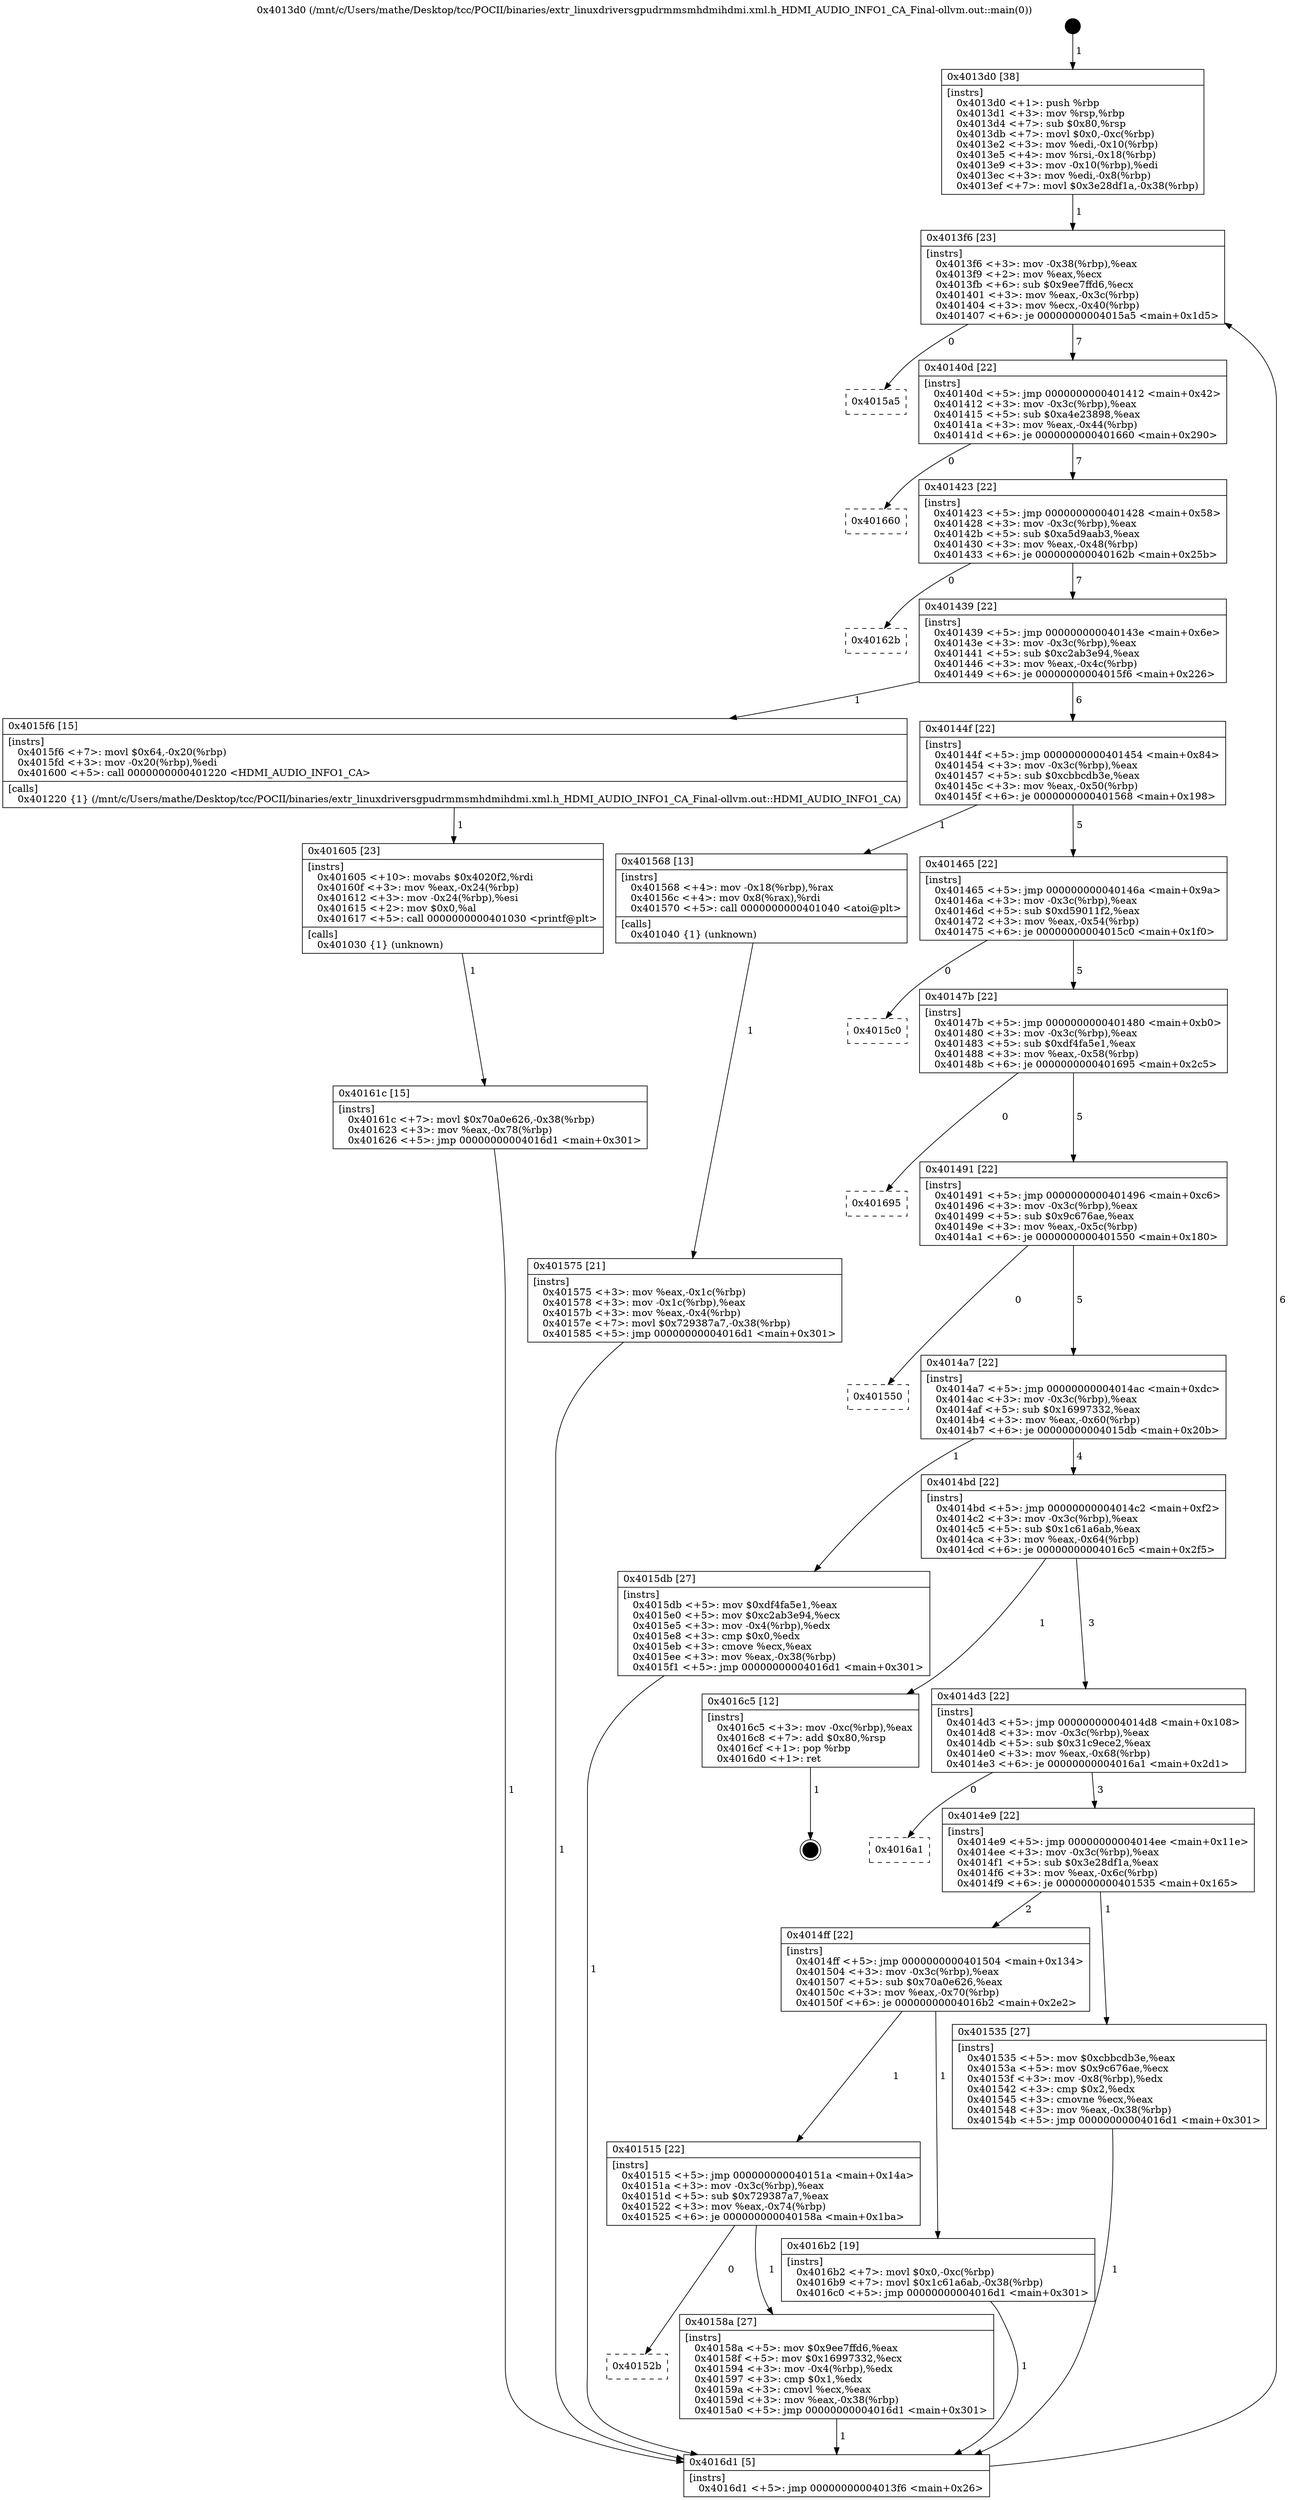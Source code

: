 digraph "0x4013d0" {
  label = "0x4013d0 (/mnt/c/Users/mathe/Desktop/tcc/POCII/binaries/extr_linuxdriversgpudrmmsmhdmihdmi.xml.h_HDMI_AUDIO_INFO1_CA_Final-ollvm.out::main(0))"
  labelloc = "t"
  node[shape=record]

  Entry [label="",width=0.3,height=0.3,shape=circle,fillcolor=black,style=filled]
  "0x4013f6" [label="{
     0x4013f6 [23]\l
     | [instrs]\l
     &nbsp;&nbsp;0x4013f6 \<+3\>: mov -0x38(%rbp),%eax\l
     &nbsp;&nbsp;0x4013f9 \<+2\>: mov %eax,%ecx\l
     &nbsp;&nbsp;0x4013fb \<+6\>: sub $0x9ee7ffd6,%ecx\l
     &nbsp;&nbsp;0x401401 \<+3\>: mov %eax,-0x3c(%rbp)\l
     &nbsp;&nbsp;0x401404 \<+3\>: mov %ecx,-0x40(%rbp)\l
     &nbsp;&nbsp;0x401407 \<+6\>: je 00000000004015a5 \<main+0x1d5\>\l
  }"]
  "0x4015a5" [label="{
     0x4015a5\l
  }", style=dashed]
  "0x40140d" [label="{
     0x40140d [22]\l
     | [instrs]\l
     &nbsp;&nbsp;0x40140d \<+5\>: jmp 0000000000401412 \<main+0x42\>\l
     &nbsp;&nbsp;0x401412 \<+3\>: mov -0x3c(%rbp),%eax\l
     &nbsp;&nbsp;0x401415 \<+5\>: sub $0xa4e23898,%eax\l
     &nbsp;&nbsp;0x40141a \<+3\>: mov %eax,-0x44(%rbp)\l
     &nbsp;&nbsp;0x40141d \<+6\>: je 0000000000401660 \<main+0x290\>\l
  }"]
  Exit [label="",width=0.3,height=0.3,shape=circle,fillcolor=black,style=filled,peripheries=2]
  "0x401660" [label="{
     0x401660\l
  }", style=dashed]
  "0x401423" [label="{
     0x401423 [22]\l
     | [instrs]\l
     &nbsp;&nbsp;0x401423 \<+5\>: jmp 0000000000401428 \<main+0x58\>\l
     &nbsp;&nbsp;0x401428 \<+3\>: mov -0x3c(%rbp),%eax\l
     &nbsp;&nbsp;0x40142b \<+5\>: sub $0xa5d9aab3,%eax\l
     &nbsp;&nbsp;0x401430 \<+3\>: mov %eax,-0x48(%rbp)\l
     &nbsp;&nbsp;0x401433 \<+6\>: je 000000000040162b \<main+0x25b\>\l
  }"]
  "0x40161c" [label="{
     0x40161c [15]\l
     | [instrs]\l
     &nbsp;&nbsp;0x40161c \<+7\>: movl $0x70a0e626,-0x38(%rbp)\l
     &nbsp;&nbsp;0x401623 \<+3\>: mov %eax,-0x78(%rbp)\l
     &nbsp;&nbsp;0x401626 \<+5\>: jmp 00000000004016d1 \<main+0x301\>\l
  }"]
  "0x40162b" [label="{
     0x40162b\l
  }", style=dashed]
  "0x401439" [label="{
     0x401439 [22]\l
     | [instrs]\l
     &nbsp;&nbsp;0x401439 \<+5\>: jmp 000000000040143e \<main+0x6e\>\l
     &nbsp;&nbsp;0x40143e \<+3\>: mov -0x3c(%rbp),%eax\l
     &nbsp;&nbsp;0x401441 \<+5\>: sub $0xc2ab3e94,%eax\l
     &nbsp;&nbsp;0x401446 \<+3\>: mov %eax,-0x4c(%rbp)\l
     &nbsp;&nbsp;0x401449 \<+6\>: je 00000000004015f6 \<main+0x226\>\l
  }"]
  "0x401605" [label="{
     0x401605 [23]\l
     | [instrs]\l
     &nbsp;&nbsp;0x401605 \<+10\>: movabs $0x4020f2,%rdi\l
     &nbsp;&nbsp;0x40160f \<+3\>: mov %eax,-0x24(%rbp)\l
     &nbsp;&nbsp;0x401612 \<+3\>: mov -0x24(%rbp),%esi\l
     &nbsp;&nbsp;0x401615 \<+2\>: mov $0x0,%al\l
     &nbsp;&nbsp;0x401617 \<+5\>: call 0000000000401030 \<printf@plt\>\l
     | [calls]\l
     &nbsp;&nbsp;0x401030 \{1\} (unknown)\l
  }"]
  "0x4015f6" [label="{
     0x4015f6 [15]\l
     | [instrs]\l
     &nbsp;&nbsp;0x4015f6 \<+7\>: movl $0x64,-0x20(%rbp)\l
     &nbsp;&nbsp;0x4015fd \<+3\>: mov -0x20(%rbp),%edi\l
     &nbsp;&nbsp;0x401600 \<+5\>: call 0000000000401220 \<HDMI_AUDIO_INFO1_CA\>\l
     | [calls]\l
     &nbsp;&nbsp;0x401220 \{1\} (/mnt/c/Users/mathe/Desktop/tcc/POCII/binaries/extr_linuxdriversgpudrmmsmhdmihdmi.xml.h_HDMI_AUDIO_INFO1_CA_Final-ollvm.out::HDMI_AUDIO_INFO1_CA)\l
  }"]
  "0x40144f" [label="{
     0x40144f [22]\l
     | [instrs]\l
     &nbsp;&nbsp;0x40144f \<+5\>: jmp 0000000000401454 \<main+0x84\>\l
     &nbsp;&nbsp;0x401454 \<+3\>: mov -0x3c(%rbp),%eax\l
     &nbsp;&nbsp;0x401457 \<+5\>: sub $0xcbbcdb3e,%eax\l
     &nbsp;&nbsp;0x40145c \<+3\>: mov %eax,-0x50(%rbp)\l
     &nbsp;&nbsp;0x40145f \<+6\>: je 0000000000401568 \<main+0x198\>\l
  }"]
  "0x40152b" [label="{
     0x40152b\l
  }", style=dashed]
  "0x401568" [label="{
     0x401568 [13]\l
     | [instrs]\l
     &nbsp;&nbsp;0x401568 \<+4\>: mov -0x18(%rbp),%rax\l
     &nbsp;&nbsp;0x40156c \<+4\>: mov 0x8(%rax),%rdi\l
     &nbsp;&nbsp;0x401570 \<+5\>: call 0000000000401040 \<atoi@plt\>\l
     | [calls]\l
     &nbsp;&nbsp;0x401040 \{1\} (unknown)\l
  }"]
  "0x401465" [label="{
     0x401465 [22]\l
     | [instrs]\l
     &nbsp;&nbsp;0x401465 \<+5\>: jmp 000000000040146a \<main+0x9a\>\l
     &nbsp;&nbsp;0x40146a \<+3\>: mov -0x3c(%rbp),%eax\l
     &nbsp;&nbsp;0x40146d \<+5\>: sub $0xd59011f2,%eax\l
     &nbsp;&nbsp;0x401472 \<+3\>: mov %eax,-0x54(%rbp)\l
     &nbsp;&nbsp;0x401475 \<+6\>: je 00000000004015c0 \<main+0x1f0\>\l
  }"]
  "0x40158a" [label="{
     0x40158a [27]\l
     | [instrs]\l
     &nbsp;&nbsp;0x40158a \<+5\>: mov $0x9ee7ffd6,%eax\l
     &nbsp;&nbsp;0x40158f \<+5\>: mov $0x16997332,%ecx\l
     &nbsp;&nbsp;0x401594 \<+3\>: mov -0x4(%rbp),%edx\l
     &nbsp;&nbsp;0x401597 \<+3\>: cmp $0x1,%edx\l
     &nbsp;&nbsp;0x40159a \<+3\>: cmovl %ecx,%eax\l
     &nbsp;&nbsp;0x40159d \<+3\>: mov %eax,-0x38(%rbp)\l
     &nbsp;&nbsp;0x4015a0 \<+5\>: jmp 00000000004016d1 \<main+0x301\>\l
  }"]
  "0x4015c0" [label="{
     0x4015c0\l
  }", style=dashed]
  "0x40147b" [label="{
     0x40147b [22]\l
     | [instrs]\l
     &nbsp;&nbsp;0x40147b \<+5\>: jmp 0000000000401480 \<main+0xb0\>\l
     &nbsp;&nbsp;0x401480 \<+3\>: mov -0x3c(%rbp),%eax\l
     &nbsp;&nbsp;0x401483 \<+5\>: sub $0xdf4fa5e1,%eax\l
     &nbsp;&nbsp;0x401488 \<+3\>: mov %eax,-0x58(%rbp)\l
     &nbsp;&nbsp;0x40148b \<+6\>: je 0000000000401695 \<main+0x2c5\>\l
  }"]
  "0x401515" [label="{
     0x401515 [22]\l
     | [instrs]\l
     &nbsp;&nbsp;0x401515 \<+5\>: jmp 000000000040151a \<main+0x14a\>\l
     &nbsp;&nbsp;0x40151a \<+3\>: mov -0x3c(%rbp),%eax\l
     &nbsp;&nbsp;0x40151d \<+5\>: sub $0x729387a7,%eax\l
     &nbsp;&nbsp;0x401522 \<+3\>: mov %eax,-0x74(%rbp)\l
     &nbsp;&nbsp;0x401525 \<+6\>: je 000000000040158a \<main+0x1ba\>\l
  }"]
  "0x401695" [label="{
     0x401695\l
  }", style=dashed]
  "0x401491" [label="{
     0x401491 [22]\l
     | [instrs]\l
     &nbsp;&nbsp;0x401491 \<+5\>: jmp 0000000000401496 \<main+0xc6\>\l
     &nbsp;&nbsp;0x401496 \<+3\>: mov -0x3c(%rbp),%eax\l
     &nbsp;&nbsp;0x401499 \<+5\>: sub $0x9c676ae,%eax\l
     &nbsp;&nbsp;0x40149e \<+3\>: mov %eax,-0x5c(%rbp)\l
     &nbsp;&nbsp;0x4014a1 \<+6\>: je 0000000000401550 \<main+0x180\>\l
  }"]
  "0x4016b2" [label="{
     0x4016b2 [19]\l
     | [instrs]\l
     &nbsp;&nbsp;0x4016b2 \<+7\>: movl $0x0,-0xc(%rbp)\l
     &nbsp;&nbsp;0x4016b9 \<+7\>: movl $0x1c61a6ab,-0x38(%rbp)\l
     &nbsp;&nbsp;0x4016c0 \<+5\>: jmp 00000000004016d1 \<main+0x301\>\l
  }"]
  "0x401550" [label="{
     0x401550\l
  }", style=dashed]
  "0x4014a7" [label="{
     0x4014a7 [22]\l
     | [instrs]\l
     &nbsp;&nbsp;0x4014a7 \<+5\>: jmp 00000000004014ac \<main+0xdc\>\l
     &nbsp;&nbsp;0x4014ac \<+3\>: mov -0x3c(%rbp),%eax\l
     &nbsp;&nbsp;0x4014af \<+5\>: sub $0x16997332,%eax\l
     &nbsp;&nbsp;0x4014b4 \<+3\>: mov %eax,-0x60(%rbp)\l
     &nbsp;&nbsp;0x4014b7 \<+6\>: je 00000000004015db \<main+0x20b\>\l
  }"]
  "0x401575" [label="{
     0x401575 [21]\l
     | [instrs]\l
     &nbsp;&nbsp;0x401575 \<+3\>: mov %eax,-0x1c(%rbp)\l
     &nbsp;&nbsp;0x401578 \<+3\>: mov -0x1c(%rbp),%eax\l
     &nbsp;&nbsp;0x40157b \<+3\>: mov %eax,-0x4(%rbp)\l
     &nbsp;&nbsp;0x40157e \<+7\>: movl $0x729387a7,-0x38(%rbp)\l
     &nbsp;&nbsp;0x401585 \<+5\>: jmp 00000000004016d1 \<main+0x301\>\l
  }"]
  "0x4015db" [label="{
     0x4015db [27]\l
     | [instrs]\l
     &nbsp;&nbsp;0x4015db \<+5\>: mov $0xdf4fa5e1,%eax\l
     &nbsp;&nbsp;0x4015e0 \<+5\>: mov $0xc2ab3e94,%ecx\l
     &nbsp;&nbsp;0x4015e5 \<+3\>: mov -0x4(%rbp),%edx\l
     &nbsp;&nbsp;0x4015e8 \<+3\>: cmp $0x0,%edx\l
     &nbsp;&nbsp;0x4015eb \<+3\>: cmove %ecx,%eax\l
     &nbsp;&nbsp;0x4015ee \<+3\>: mov %eax,-0x38(%rbp)\l
     &nbsp;&nbsp;0x4015f1 \<+5\>: jmp 00000000004016d1 \<main+0x301\>\l
  }"]
  "0x4014bd" [label="{
     0x4014bd [22]\l
     | [instrs]\l
     &nbsp;&nbsp;0x4014bd \<+5\>: jmp 00000000004014c2 \<main+0xf2\>\l
     &nbsp;&nbsp;0x4014c2 \<+3\>: mov -0x3c(%rbp),%eax\l
     &nbsp;&nbsp;0x4014c5 \<+5\>: sub $0x1c61a6ab,%eax\l
     &nbsp;&nbsp;0x4014ca \<+3\>: mov %eax,-0x64(%rbp)\l
     &nbsp;&nbsp;0x4014cd \<+6\>: je 00000000004016c5 \<main+0x2f5\>\l
  }"]
  "0x4013d0" [label="{
     0x4013d0 [38]\l
     | [instrs]\l
     &nbsp;&nbsp;0x4013d0 \<+1\>: push %rbp\l
     &nbsp;&nbsp;0x4013d1 \<+3\>: mov %rsp,%rbp\l
     &nbsp;&nbsp;0x4013d4 \<+7\>: sub $0x80,%rsp\l
     &nbsp;&nbsp;0x4013db \<+7\>: movl $0x0,-0xc(%rbp)\l
     &nbsp;&nbsp;0x4013e2 \<+3\>: mov %edi,-0x10(%rbp)\l
     &nbsp;&nbsp;0x4013e5 \<+4\>: mov %rsi,-0x18(%rbp)\l
     &nbsp;&nbsp;0x4013e9 \<+3\>: mov -0x10(%rbp),%edi\l
     &nbsp;&nbsp;0x4013ec \<+3\>: mov %edi,-0x8(%rbp)\l
     &nbsp;&nbsp;0x4013ef \<+7\>: movl $0x3e28df1a,-0x38(%rbp)\l
  }"]
  "0x4016c5" [label="{
     0x4016c5 [12]\l
     | [instrs]\l
     &nbsp;&nbsp;0x4016c5 \<+3\>: mov -0xc(%rbp),%eax\l
     &nbsp;&nbsp;0x4016c8 \<+7\>: add $0x80,%rsp\l
     &nbsp;&nbsp;0x4016cf \<+1\>: pop %rbp\l
     &nbsp;&nbsp;0x4016d0 \<+1\>: ret\l
  }"]
  "0x4014d3" [label="{
     0x4014d3 [22]\l
     | [instrs]\l
     &nbsp;&nbsp;0x4014d3 \<+5\>: jmp 00000000004014d8 \<main+0x108\>\l
     &nbsp;&nbsp;0x4014d8 \<+3\>: mov -0x3c(%rbp),%eax\l
     &nbsp;&nbsp;0x4014db \<+5\>: sub $0x31c9ece2,%eax\l
     &nbsp;&nbsp;0x4014e0 \<+3\>: mov %eax,-0x68(%rbp)\l
     &nbsp;&nbsp;0x4014e3 \<+6\>: je 00000000004016a1 \<main+0x2d1\>\l
  }"]
  "0x4016d1" [label="{
     0x4016d1 [5]\l
     | [instrs]\l
     &nbsp;&nbsp;0x4016d1 \<+5\>: jmp 00000000004013f6 \<main+0x26\>\l
  }"]
  "0x4016a1" [label="{
     0x4016a1\l
  }", style=dashed]
  "0x4014e9" [label="{
     0x4014e9 [22]\l
     | [instrs]\l
     &nbsp;&nbsp;0x4014e9 \<+5\>: jmp 00000000004014ee \<main+0x11e\>\l
     &nbsp;&nbsp;0x4014ee \<+3\>: mov -0x3c(%rbp),%eax\l
     &nbsp;&nbsp;0x4014f1 \<+5\>: sub $0x3e28df1a,%eax\l
     &nbsp;&nbsp;0x4014f6 \<+3\>: mov %eax,-0x6c(%rbp)\l
     &nbsp;&nbsp;0x4014f9 \<+6\>: je 0000000000401535 \<main+0x165\>\l
  }"]
  "0x4014ff" [label="{
     0x4014ff [22]\l
     | [instrs]\l
     &nbsp;&nbsp;0x4014ff \<+5\>: jmp 0000000000401504 \<main+0x134\>\l
     &nbsp;&nbsp;0x401504 \<+3\>: mov -0x3c(%rbp),%eax\l
     &nbsp;&nbsp;0x401507 \<+5\>: sub $0x70a0e626,%eax\l
     &nbsp;&nbsp;0x40150c \<+3\>: mov %eax,-0x70(%rbp)\l
     &nbsp;&nbsp;0x40150f \<+6\>: je 00000000004016b2 \<main+0x2e2\>\l
  }"]
  "0x401535" [label="{
     0x401535 [27]\l
     | [instrs]\l
     &nbsp;&nbsp;0x401535 \<+5\>: mov $0xcbbcdb3e,%eax\l
     &nbsp;&nbsp;0x40153a \<+5\>: mov $0x9c676ae,%ecx\l
     &nbsp;&nbsp;0x40153f \<+3\>: mov -0x8(%rbp),%edx\l
     &nbsp;&nbsp;0x401542 \<+3\>: cmp $0x2,%edx\l
     &nbsp;&nbsp;0x401545 \<+3\>: cmovne %ecx,%eax\l
     &nbsp;&nbsp;0x401548 \<+3\>: mov %eax,-0x38(%rbp)\l
     &nbsp;&nbsp;0x40154b \<+5\>: jmp 00000000004016d1 \<main+0x301\>\l
  }"]
  Entry -> "0x4013d0" [label=" 1"]
  "0x4013f6" -> "0x4015a5" [label=" 0"]
  "0x4013f6" -> "0x40140d" [label=" 7"]
  "0x4016c5" -> Exit [label=" 1"]
  "0x40140d" -> "0x401660" [label=" 0"]
  "0x40140d" -> "0x401423" [label=" 7"]
  "0x4016b2" -> "0x4016d1" [label=" 1"]
  "0x401423" -> "0x40162b" [label=" 0"]
  "0x401423" -> "0x401439" [label=" 7"]
  "0x40161c" -> "0x4016d1" [label=" 1"]
  "0x401439" -> "0x4015f6" [label=" 1"]
  "0x401439" -> "0x40144f" [label=" 6"]
  "0x401605" -> "0x40161c" [label=" 1"]
  "0x40144f" -> "0x401568" [label=" 1"]
  "0x40144f" -> "0x401465" [label=" 5"]
  "0x4015f6" -> "0x401605" [label=" 1"]
  "0x401465" -> "0x4015c0" [label=" 0"]
  "0x401465" -> "0x40147b" [label=" 5"]
  "0x4015db" -> "0x4016d1" [label=" 1"]
  "0x40147b" -> "0x401695" [label=" 0"]
  "0x40147b" -> "0x401491" [label=" 5"]
  "0x401515" -> "0x40152b" [label=" 0"]
  "0x401491" -> "0x401550" [label=" 0"]
  "0x401491" -> "0x4014a7" [label=" 5"]
  "0x401515" -> "0x40158a" [label=" 1"]
  "0x4014a7" -> "0x4015db" [label=" 1"]
  "0x4014a7" -> "0x4014bd" [label=" 4"]
  "0x4014ff" -> "0x401515" [label=" 1"]
  "0x4014bd" -> "0x4016c5" [label=" 1"]
  "0x4014bd" -> "0x4014d3" [label=" 3"]
  "0x4014ff" -> "0x4016b2" [label=" 1"]
  "0x4014d3" -> "0x4016a1" [label=" 0"]
  "0x4014d3" -> "0x4014e9" [label=" 3"]
  "0x40158a" -> "0x4016d1" [label=" 1"]
  "0x4014e9" -> "0x401535" [label=" 1"]
  "0x4014e9" -> "0x4014ff" [label=" 2"]
  "0x401535" -> "0x4016d1" [label=" 1"]
  "0x4013d0" -> "0x4013f6" [label=" 1"]
  "0x4016d1" -> "0x4013f6" [label=" 6"]
  "0x401568" -> "0x401575" [label=" 1"]
  "0x401575" -> "0x4016d1" [label=" 1"]
}
